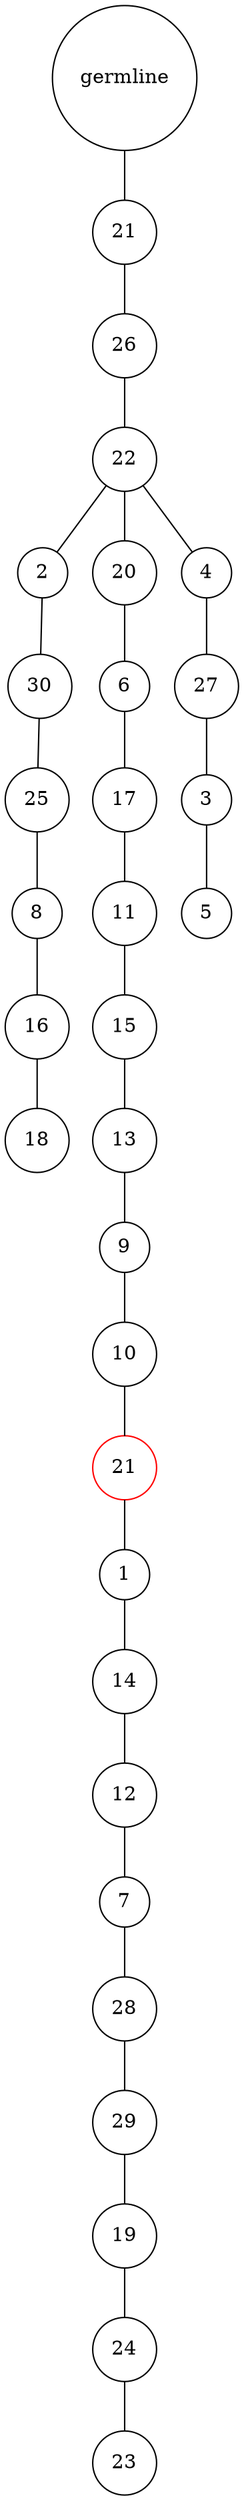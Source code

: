 graph {
	rankdir=UD;
	splines=line;
	node [shape=circle]
	"0x7f8a0479fb20" [label="germline"];
	"0x7f8a0479fb50" [label="21"];
	"0x7f8a0479fb20" -- "0x7f8a0479fb50" ;
	"0x7f8a0479fb80" [label="26"];
	"0x7f8a0479fb50" -- "0x7f8a0479fb80" ;
	"0x7f8a0479fbb0" [label="22"];
	"0x7f8a0479fb80" -- "0x7f8a0479fbb0" ;
	"0x7f8a0479fbe0" [label="2"];
	"0x7f8a0479fbb0" -- "0x7f8a0479fbe0" ;
	"0x7f8a0479fc10" [label="30"];
	"0x7f8a0479fbe0" -- "0x7f8a0479fc10" ;
	"0x7f8a0479fc40" [label="25"];
	"0x7f8a0479fc10" -- "0x7f8a0479fc40" ;
	"0x7f8a0479fc70" [label="8"];
	"0x7f8a0479fc40" -- "0x7f8a0479fc70" ;
	"0x7f8a0479fca0" [label="16"];
	"0x7f8a0479fc70" -- "0x7f8a0479fca0" ;
	"0x7f8a0479fcd0" [label="18"];
	"0x7f8a0479fca0" -- "0x7f8a0479fcd0" ;
	"0x7f8a0479fd00" [label="20"];
	"0x7f8a0479fbb0" -- "0x7f8a0479fd00" ;
	"0x7f8a0479fd30" [label="6"];
	"0x7f8a0479fd00" -- "0x7f8a0479fd30" ;
	"0x7f8a0479fd60" [label="17"];
	"0x7f8a0479fd30" -- "0x7f8a0479fd60" ;
	"0x7f8a0479fd90" [label="11"];
	"0x7f8a0479fd60" -- "0x7f8a0479fd90" ;
	"0x7f8a0479fdc0" [label="15"];
	"0x7f8a0479fd90" -- "0x7f8a0479fdc0" ;
	"0x7f8a0479fdf0" [label="13"];
	"0x7f8a0479fdc0" -- "0x7f8a0479fdf0" ;
	"0x7f8a0479fe20" [label="9"];
	"0x7f8a0479fdf0" -- "0x7f8a0479fe20" ;
	"0x7f8a0479fe50" [label="10"];
	"0x7f8a0479fe20" -- "0x7f8a0479fe50" ;
	"0x7f8a0479fe80" [label="21",color="red"];
	"0x7f8a0479fe50" -- "0x7f8a0479fe80" ;
	"0x7f8a0479feb0" [label="1"];
	"0x7f8a0479fe80" -- "0x7f8a0479feb0" ;
	"0x7f8a0479fee0" [label="14"];
	"0x7f8a0479feb0" -- "0x7f8a0479fee0" ;
	"0x7f8a0479ff10" [label="12"];
	"0x7f8a0479fee0" -- "0x7f8a0479ff10" ;
	"0x7f8a0479ff40" [label="7"];
	"0x7f8a0479ff10" -- "0x7f8a0479ff40" ;
	"0x7f8a0479ff70" [label="28"];
	"0x7f8a0479ff40" -- "0x7f8a0479ff70" ;
	"0x7f8a0479ffa0" [label="29"];
	"0x7f8a0479ff70" -- "0x7f8a0479ffa0" ;
	"0x7f8a0479ffd0" [label="19"];
	"0x7f8a0479ffa0" -- "0x7f8a0479ffd0" ;
	"0x7f8a047ad040" [label="24"];
	"0x7f8a0479ffd0" -- "0x7f8a047ad040" ;
	"0x7f8a047ad070" [label="23"];
	"0x7f8a047ad040" -- "0x7f8a047ad070" ;
	"0x7f8a047ad0a0" [label="4"];
	"0x7f8a0479fbb0" -- "0x7f8a047ad0a0" ;
	"0x7f8a047ad0d0" [label="27"];
	"0x7f8a047ad0a0" -- "0x7f8a047ad0d0" ;
	"0x7f8a047ad100" [label="3"];
	"0x7f8a047ad0d0" -- "0x7f8a047ad100" ;
	"0x7f8a047ad130" [label="5"];
	"0x7f8a047ad100" -- "0x7f8a047ad130" ;
}
